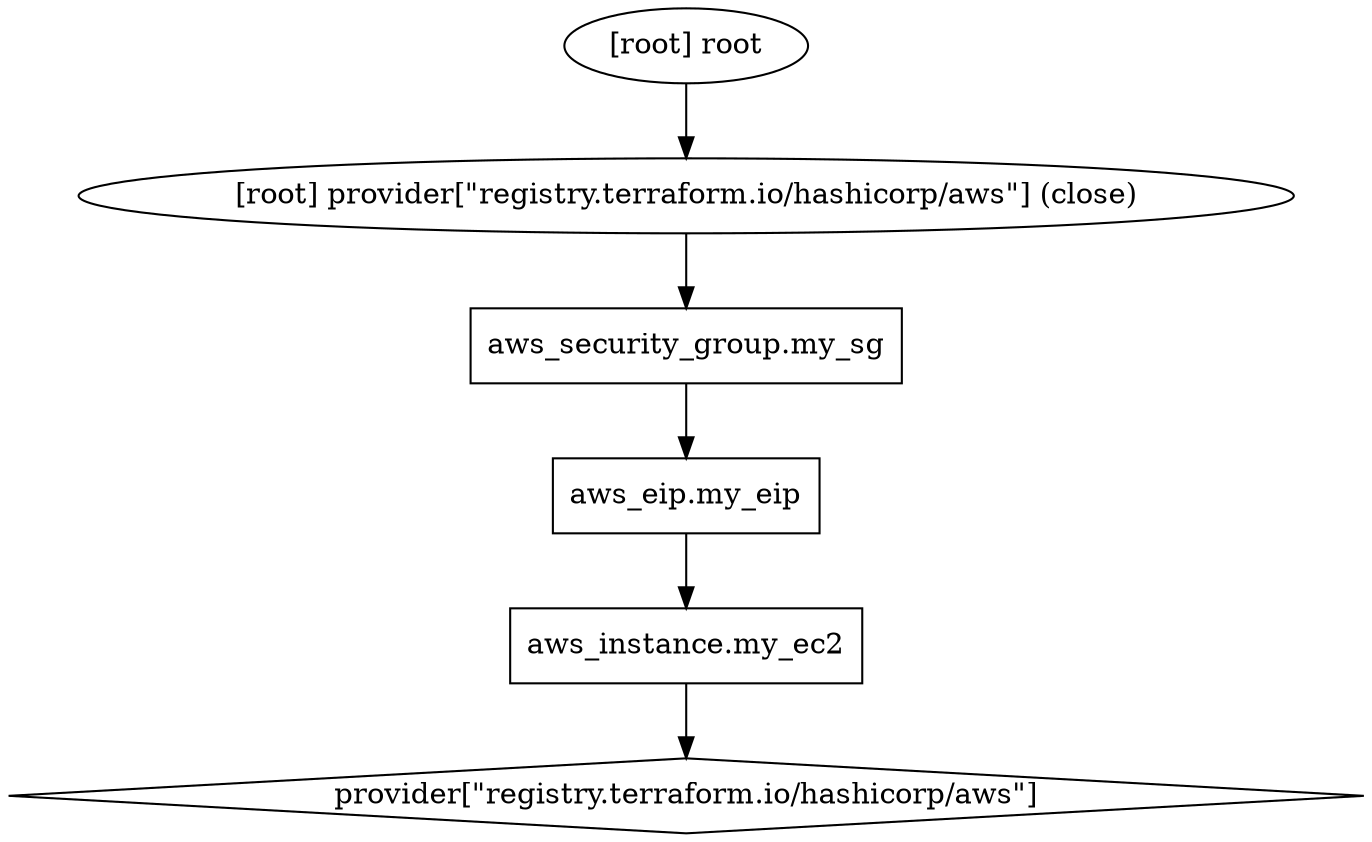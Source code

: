 digraph {
	compound = "true"
	newrank = "true"
	subgraph "root" {
		"[root] aws_eip.my_eip (expand)" [label = "aws_eip.my_eip", shape = "box"]
		"[root] aws_instance.my_ec2 (expand)" [label = "aws_instance.my_ec2", shape = "box"]
		"[root] aws_security_group.my_sg (expand)" [label = "aws_security_group.my_sg", shape = "box"]
		"[root] provider[\"registry.terraform.io/hashicorp/aws\"]" [label = "provider[\"registry.terraform.io/hashicorp/aws\"]", shape = "diamond"]
		"[root] aws_eip.my_eip (expand)" -> "[root] aws_instance.my_ec2 (expand)"
		"[root] aws_instance.my_ec2 (expand)" -> "[root] provider[\"registry.terraform.io/hashicorp/aws\"]"
		"[root] aws_security_group.my_sg (expand)" -> "[root] aws_eip.my_eip (expand)"
		"[root] provider[\"registry.terraform.io/hashicorp/aws\"] (close)" -> "[root] aws_security_group.my_sg (expand)"
		"[root] root" -> "[root] provider[\"registry.terraform.io/hashicorp/aws\"] (close)"
	}
}

